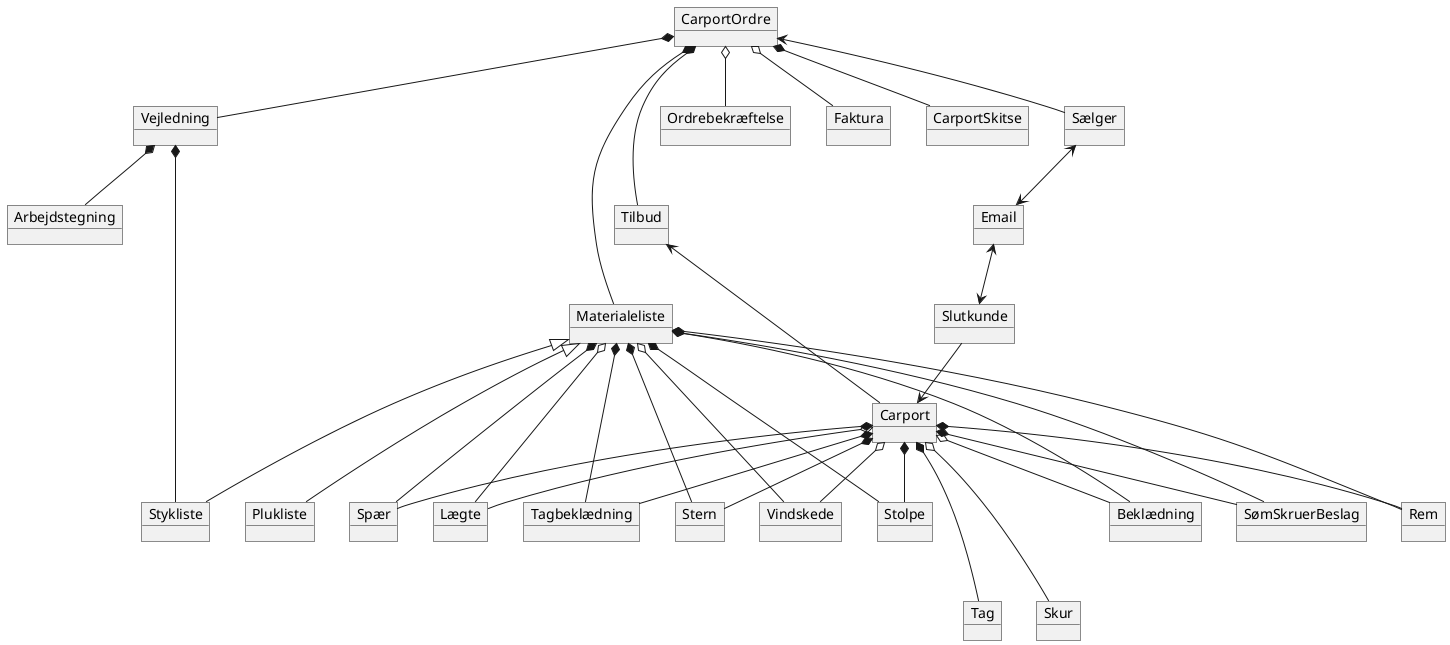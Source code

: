 @startuml
'https://plantuml.com/object-diagram

object CarportOrdre
object Carport
object Materialeliste
object Tilbud
object Plukliste
object Stykliste
object Vejledning
object Ordrebekræftelse
object Faktura
object CarportSkitse
object Arbejdstegning
object Stolpe
object Rem
object Spær
object Lægte
object Tagbeklædning
object Stern
object Vindskede
object Beklædning
object SømSkruerBeslag
object Sælger
object Slutkunde
object Email
object Tag
object Skur


CarportOrdre *-- Tilbud
CarportOrdre *--- Materialeliste
CarportOrdre *-- CarportSkitse
CarportOrdre *-- Vejledning
CarportOrdre o-- Ordrebekræftelse
CarportOrdre o-- Faktura
Vejledning *-- Stykliste
Vejledning *-- Arbejdstegning
Materialeliste <|--- Stykliste
Materialeliste <|--- Plukliste
Carport *- Stolpe
Carport *- Rem
Carport *- Spær
Carport o-- Lægte
Carport *-- Tagbeklædning
Carport *-- Stern
Carport o-- Vindskede
Carport o-- Beklædning
Carport *-- SømSkruerBeslag
Carport *--- Tag
Carport o--- Skur
Materialeliste *--- Stolpe
Materialeliste *--- Spær
Materialeliste *--- Rem
Materialeliste o--- Lægte
Materialeliste *--- Tagbeklædning
Materialeliste *--- Stern
Materialeliste o--- Vindskede
Materialeliste o--- Beklædning
Materialeliste *--- SømSkruerBeslag
Slutkunde --> Carport
Tilbud <-- Carport
CarportOrdre <-- Sælger
Sælger <--> Email
Email <--> Slutkunde


@enduml

extends <|-- (is-a)
composition *-- (must-have)
Aggregation o-- (can-have)
Associering <--